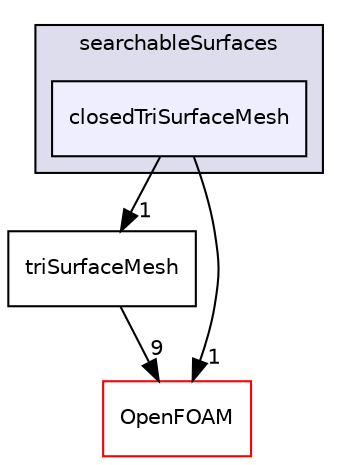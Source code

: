 digraph "src/meshTools/searchableSurfaces/closedTriSurfaceMesh" {
  bgcolor=transparent;
  compound=true
  node [ fontsize="10", fontname="Helvetica"];
  edge [ labelfontsize="10", labelfontname="Helvetica"];
  subgraph clusterdir_fdba7555f757b9c8126275cbaccc3a14 {
    graph [ bgcolor="#ddddee", pencolor="black", label="searchableSurfaces" fontname="Helvetica", fontsize="10", URL="dir_fdba7555f757b9c8126275cbaccc3a14.html"]
  dir_aa546d0cf944ecc4c6e338b04bee4bc0 [shape=box, label="closedTriSurfaceMesh", style="filled", fillcolor="#eeeeff", pencolor="black", URL="dir_aa546d0cf944ecc4c6e338b04bee4bc0.html"];
  }
  dir_fe3ae517033be130f1536f92b3aca9ba [shape=box label="triSurfaceMesh" URL="dir_fe3ae517033be130f1536f92b3aca9ba.html"];
  dir_c5473ff19b20e6ec4dfe5c310b3778a8 [shape=box label="OpenFOAM" color="red" URL="dir_c5473ff19b20e6ec4dfe5c310b3778a8.html"];
  dir_aa546d0cf944ecc4c6e338b04bee4bc0->dir_fe3ae517033be130f1536f92b3aca9ba [headlabel="1", labeldistance=1.5 headhref="dir_002034_002050.html"];
  dir_aa546d0cf944ecc4c6e338b04bee4bc0->dir_c5473ff19b20e6ec4dfe5c310b3778a8 [headlabel="1", labeldistance=1.5 headhref="dir_002034_002151.html"];
  dir_fe3ae517033be130f1536f92b3aca9ba->dir_c5473ff19b20e6ec4dfe5c310b3778a8 [headlabel="9", labeldistance=1.5 headhref="dir_002050_002151.html"];
}
